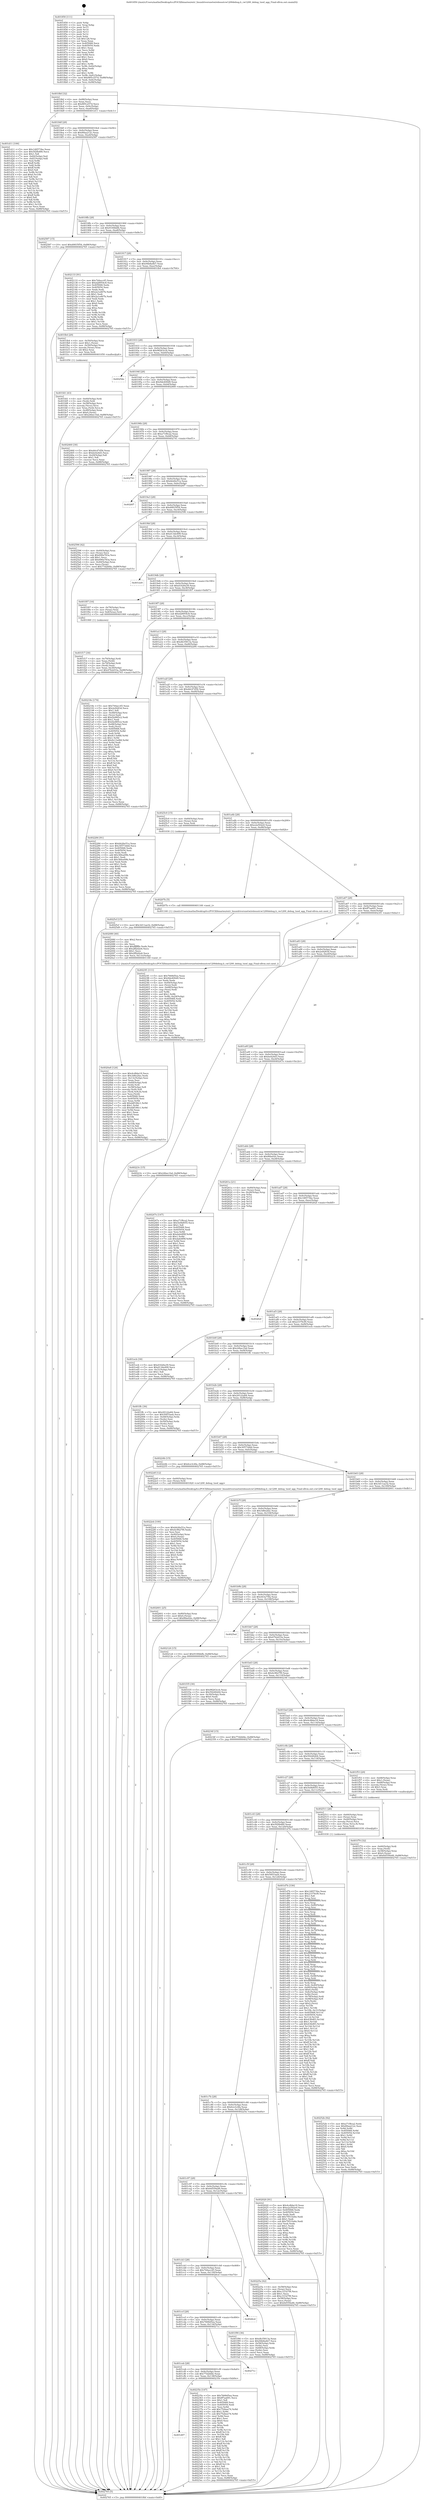 digraph "0x401850" {
  label = "0x401850 (/mnt/c/Users/mathe/Desktop/tcc/POCII/binaries/extr_linuxdriversnetwirelessstcw1200debug.h_cw1200_debug_txed_agg_Final-ollvm.out::main(0))"
  labelloc = "t"
  node[shape=record]

  Entry [label="",width=0.3,height=0.3,shape=circle,fillcolor=black,style=filled]
  "0x4018bf" [label="{
     0x4018bf [32]\l
     | [instrs]\l
     &nbsp;&nbsp;0x4018bf \<+6\>: mov -0x88(%rbp),%eax\l
     &nbsp;&nbsp;0x4018c5 \<+2\>: mov %eax,%ecx\l
     &nbsp;&nbsp;0x4018c7 \<+6\>: sub $0x885c257d,%ecx\l
     &nbsp;&nbsp;0x4018cd \<+6\>: mov %eax,-0x9c(%rbp)\l
     &nbsp;&nbsp;0x4018d3 \<+6\>: mov %ecx,-0xa0(%rbp)\l
     &nbsp;&nbsp;0x4018d9 \<+6\>: je 0000000000401d11 \<main+0x4c1\>\l
  }"]
  "0x401d11" [label="{
     0x401d11 [106]\l
     | [instrs]\l
     &nbsp;&nbsp;0x401d11 \<+5\>: mov $0x148573be,%eax\l
     &nbsp;&nbsp;0x401d16 \<+5\>: mov $0x5f2fb480,%ecx\l
     &nbsp;&nbsp;0x401d1b \<+2\>: mov $0x1,%dl\l
     &nbsp;&nbsp;0x401d1d \<+7\>: mov -0x82(%rbp),%sil\l
     &nbsp;&nbsp;0x401d24 \<+7\>: mov -0x81(%rbp),%dil\l
     &nbsp;&nbsp;0x401d2b \<+3\>: mov %sil,%r8b\l
     &nbsp;&nbsp;0x401d2e \<+4\>: xor $0xff,%r8b\l
     &nbsp;&nbsp;0x401d32 \<+3\>: mov %dil,%r9b\l
     &nbsp;&nbsp;0x401d35 \<+4\>: xor $0xff,%r9b\l
     &nbsp;&nbsp;0x401d39 \<+3\>: xor $0x0,%dl\l
     &nbsp;&nbsp;0x401d3c \<+3\>: mov %r8b,%r10b\l
     &nbsp;&nbsp;0x401d3f \<+4\>: and $0x0,%r10b\l
     &nbsp;&nbsp;0x401d43 \<+3\>: and %dl,%sil\l
     &nbsp;&nbsp;0x401d46 \<+3\>: mov %r9b,%r11b\l
     &nbsp;&nbsp;0x401d49 \<+4\>: and $0x0,%r11b\l
     &nbsp;&nbsp;0x401d4d \<+3\>: and %dl,%dil\l
     &nbsp;&nbsp;0x401d50 \<+3\>: or %sil,%r10b\l
     &nbsp;&nbsp;0x401d53 \<+3\>: or %dil,%r11b\l
     &nbsp;&nbsp;0x401d56 \<+3\>: xor %r11b,%r10b\l
     &nbsp;&nbsp;0x401d59 \<+3\>: or %r9b,%r8b\l
     &nbsp;&nbsp;0x401d5c \<+4\>: xor $0xff,%r8b\l
     &nbsp;&nbsp;0x401d60 \<+3\>: or $0x0,%dl\l
     &nbsp;&nbsp;0x401d63 \<+3\>: and %dl,%r8b\l
     &nbsp;&nbsp;0x401d66 \<+3\>: or %r8b,%r10b\l
     &nbsp;&nbsp;0x401d69 \<+4\>: test $0x1,%r10b\l
     &nbsp;&nbsp;0x401d6d \<+3\>: cmovne %ecx,%eax\l
     &nbsp;&nbsp;0x401d70 \<+6\>: mov %eax,-0x88(%rbp)\l
     &nbsp;&nbsp;0x401d76 \<+5\>: jmp 0000000000402765 \<main+0xf15\>\l
  }"]
  "0x4018df" [label="{
     0x4018df [28]\l
     | [instrs]\l
     &nbsp;&nbsp;0x4018df \<+5\>: jmp 00000000004018e4 \<main+0x94\>\l
     &nbsp;&nbsp;0x4018e4 \<+6\>: mov -0x9c(%rbp),%eax\l
     &nbsp;&nbsp;0x4018ea \<+5\>: sub $0x89aa212c,%eax\l
     &nbsp;&nbsp;0x4018ef \<+6\>: mov %eax,-0xa4(%rbp)\l
     &nbsp;&nbsp;0x4018f5 \<+6\>: je 0000000000402587 \<main+0xd37\>\l
  }"]
  "0x402765" [label="{
     0x402765 [5]\l
     | [instrs]\l
     &nbsp;&nbsp;0x402765 \<+5\>: jmp 00000000004018bf \<main+0x6f\>\l
  }"]
  "0x401850" [label="{
     0x401850 [111]\l
     | [instrs]\l
     &nbsp;&nbsp;0x401850 \<+1\>: push %rbp\l
     &nbsp;&nbsp;0x401851 \<+3\>: mov %rsp,%rbp\l
     &nbsp;&nbsp;0x401854 \<+2\>: push %r15\l
     &nbsp;&nbsp;0x401856 \<+2\>: push %r14\l
     &nbsp;&nbsp;0x401858 \<+2\>: push %r13\l
     &nbsp;&nbsp;0x40185a \<+2\>: push %r12\l
     &nbsp;&nbsp;0x40185c \<+1\>: push %rbx\l
     &nbsp;&nbsp;0x40185d \<+7\>: sub $0x128,%rsp\l
     &nbsp;&nbsp;0x401864 \<+2\>: xor %eax,%eax\l
     &nbsp;&nbsp;0x401866 \<+7\>: mov 0x405068,%ecx\l
     &nbsp;&nbsp;0x40186d \<+7\>: mov 0x405054,%edx\l
     &nbsp;&nbsp;0x401874 \<+3\>: sub $0x1,%eax\l
     &nbsp;&nbsp;0x401877 \<+3\>: mov %ecx,%r8d\l
     &nbsp;&nbsp;0x40187a \<+3\>: add %eax,%r8d\l
     &nbsp;&nbsp;0x40187d \<+4\>: imul %r8d,%ecx\l
     &nbsp;&nbsp;0x401881 \<+3\>: and $0x1,%ecx\l
     &nbsp;&nbsp;0x401884 \<+3\>: cmp $0x0,%ecx\l
     &nbsp;&nbsp;0x401887 \<+4\>: sete %r9b\l
     &nbsp;&nbsp;0x40188b \<+4\>: and $0x1,%r9b\l
     &nbsp;&nbsp;0x40188f \<+7\>: mov %r9b,-0x82(%rbp)\l
     &nbsp;&nbsp;0x401896 \<+3\>: cmp $0xa,%edx\l
     &nbsp;&nbsp;0x401899 \<+4\>: setl %r9b\l
     &nbsp;&nbsp;0x40189d \<+4\>: and $0x1,%r9b\l
     &nbsp;&nbsp;0x4018a1 \<+7\>: mov %r9b,-0x81(%rbp)\l
     &nbsp;&nbsp;0x4018a8 \<+10\>: movl $0x885c257d,-0x88(%rbp)\l
     &nbsp;&nbsp;0x4018b2 \<+6\>: mov %edi,-0x8c(%rbp)\l
     &nbsp;&nbsp;0x4018b8 \<+7\>: mov %rsi,-0x98(%rbp)\l
  }"]
  Exit [label="",width=0.3,height=0.3,shape=circle,fillcolor=black,style=filled,peripheries=2]
  "0x402587" [label="{
     0x402587 [15]\l
     | [instrs]\l
     &nbsp;&nbsp;0x402587 \<+10\>: movl $0xd0835f54,-0x88(%rbp)\l
     &nbsp;&nbsp;0x402591 \<+5\>: jmp 0000000000402765 \<main+0xf15\>\l
  }"]
  "0x4018fb" [label="{
     0x4018fb [28]\l
     | [instrs]\l
     &nbsp;&nbsp;0x4018fb \<+5\>: jmp 0000000000401900 \<main+0xb0\>\l
     &nbsp;&nbsp;0x401900 \<+6\>: mov -0x9c(%rbp),%eax\l
     &nbsp;&nbsp;0x401906 \<+5\>: sub $0x9100bbfb,%eax\l
     &nbsp;&nbsp;0x40190b \<+6\>: mov %eax,-0xa8(%rbp)\l
     &nbsp;&nbsp;0x401911 \<+6\>: je 0000000000402133 \<main+0x8e3\>\l
  }"]
  "0x4025cf" [label="{
     0x4025cf [15]\l
     | [instrs]\l
     &nbsp;&nbsp;0x4025cf \<+10\>: movl $0x3d11aa32,-0x88(%rbp)\l
     &nbsp;&nbsp;0x4025d9 \<+5\>: jmp 0000000000402765 \<main+0xf15\>\l
  }"]
  "0x402133" [label="{
     0x402133 [91]\l
     | [instrs]\l
     &nbsp;&nbsp;0x402133 \<+5\>: mov $0x744acc45,%eax\l
     &nbsp;&nbsp;0x402138 \<+5\>: mov $0xd28954c8,%ecx\l
     &nbsp;&nbsp;0x40213d \<+7\>: mov 0x405068,%edx\l
     &nbsp;&nbsp;0x402144 \<+7\>: mov 0x405054,%esi\l
     &nbsp;&nbsp;0x40214b \<+2\>: mov %edx,%edi\l
     &nbsp;&nbsp;0x40214d \<+6\>: sub $0x2a1a467b,%edi\l
     &nbsp;&nbsp;0x402153 \<+3\>: sub $0x1,%edi\l
     &nbsp;&nbsp;0x402156 \<+6\>: add $0x2a1a467b,%edi\l
     &nbsp;&nbsp;0x40215c \<+3\>: imul %edi,%edx\l
     &nbsp;&nbsp;0x40215f \<+3\>: and $0x1,%edx\l
     &nbsp;&nbsp;0x402162 \<+3\>: cmp $0x0,%edx\l
     &nbsp;&nbsp;0x402165 \<+4\>: sete %r8b\l
     &nbsp;&nbsp;0x402169 \<+3\>: cmp $0xa,%esi\l
     &nbsp;&nbsp;0x40216c \<+4\>: setl %r9b\l
     &nbsp;&nbsp;0x402170 \<+3\>: mov %r8b,%r10b\l
     &nbsp;&nbsp;0x402173 \<+3\>: and %r9b,%r10b\l
     &nbsp;&nbsp;0x402176 \<+3\>: xor %r9b,%r8b\l
     &nbsp;&nbsp;0x402179 \<+3\>: or %r8b,%r10b\l
     &nbsp;&nbsp;0x40217c \<+4\>: test $0x1,%r10b\l
     &nbsp;&nbsp;0x402180 \<+3\>: cmovne %ecx,%eax\l
     &nbsp;&nbsp;0x402183 \<+6\>: mov %eax,-0x88(%rbp)\l
     &nbsp;&nbsp;0x402189 \<+5\>: jmp 0000000000402765 \<main+0xf15\>\l
  }"]
  "0x401917" [label="{
     0x401917 [28]\l
     | [instrs]\l
     &nbsp;&nbsp;0x401917 \<+5\>: jmp 000000000040191c \<main+0xcc\>\l
     &nbsp;&nbsp;0x40191c \<+6\>: mov -0x9c(%rbp),%eax\l
     &nbsp;&nbsp;0x401922 \<+5\>: sub $0x94b8a4b7,%eax\l
     &nbsp;&nbsp;0x401927 \<+6\>: mov %eax,-0xac(%rbp)\l
     &nbsp;&nbsp;0x40192d \<+6\>: je 0000000000401fb4 \<main+0x764\>\l
  }"]
  "0x40252b" [label="{
     0x40252b [92]\l
     | [instrs]\l
     &nbsp;&nbsp;0x40252b \<+5\>: mov $0xa71f8ca2,%edx\l
     &nbsp;&nbsp;0x402530 \<+5\>: mov $0x89aa212c,%esi\l
     &nbsp;&nbsp;0x402535 \<+3\>: xor %r8d,%r8d\l
     &nbsp;&nbsp;0x402538 \<+8\>: mov 0x405068,%r9d\l
     &nbsp;&nbsp;0x402540 \<+8\>: mov 0x405054,%r10d\l
     &nbsp;&nbsp;0x402548 \<+4\>: sub $0x1,%r8d\l
     &nbsp;&nbsp;0x40254c \<+3\>: mov %r9d,%r11d\l
     &nbsp;&nbsp;0x40254f \<+3\>: add %r8d,%r11d\l
     &nbsp;&nbsp;0x402552 \<+4\>: imul %r11d,%r9d\l
     &nbsp;&nbsp;0x402556 \<+4\>: and $0x1,%r9d\l
     &nbsp;&nbsp;0x40255a \<+4\>: cmp $0x0,%r9d\l
     &nbsp;&nbsp;0x40255e \<+3\>: sete %bl\l
     &nbsp;&nbsp;0x402561 \<+4\>: cmp $0xa,%r10d\l
     &nbsp;&nbsp;0x402565 \<+4\>: setl %r14b\l
     &nbsp;&nbsp;0x402569 \<+3\>: mov %bl,%r15b\l
     &nbsp;&nbsp;0x40256c \<+3\>: and %r14b,%r15b\l
     &nbsp;&nbsp;0x40256f \<+3\>: xor %r14b,%bl\l
     &nbsp;&nbsp;0x402572 \<+3\>: or %bl,%r15b\l
     &nbsp;&nbsp;0x402575 \<+4\>: test $0x1,%r15b\l
     &nbsp;&nbsp;0x402579 \<+3\>: cmovne %esi,%edx\l
     &nbsp;&nbsp;0x40257c \<+6\>: mov %edx,-0x88(%rbp)\l
     &nbsp;&nbsp;0x402582 \<+5\>: jmp 0000000000402765 \<main+0xf15\>\l
  }"]
  "0x401fb4" [label="{
     0x401fb4 [29]\l
     | [instrs]\l
     &nbsp;&nbsp;0x401fb4 \<+4\>: mov -0x50(%rbp),%rax\l
     &nbsp;&nbsp;0x401fb8 \<+6\>: movl $0x1,(%rax)\l
     &nbsp;&nbsp;0x401fbe \<+4\>: mov -0x50(%rbp),%rax\l
     &nbsp;&nbsp;0x401fc2 \<+3\>: movslq (%rax),%rax\l
     &nbsp;&nbsp;0x401fc5 \<+4\>: shl $0x2,%rax\l
     &nbsp;&nbsp;0x401fc9 \<+3\>: mov %rax,%rdi\l
     &nbsp;&nbsp;0x401fcc \<+5\>: call 0000000000401050 \<malloc@plt\>\l
     | [calls]\l
     &nbsp;&nbsp;0x401050 \{1\} (unknown)\l
  }"]
  "0x401933" [label="{
     0x401933 [28]\l
     | [instrs]\l
     &nbsp;&nbsp;0x401933 \<+5\>: jmp 0000000000401938 \<main+0xe8\>\l
     &nbsp;&nbsp;0x401938 \<+6\>: mov -0x9c(%rbp),%eax\l
     &nbsp;&nbsp;0x40193e \<+5\>: sub $0x98263ccb,%eax\l
     &nbsp;&nbsp;0x401943 \<+6\>: mov %eax,-0xb0(%rbp)\l
     &nbsp;&nbsp;0x401949 \<+6\>: je 00000000004025de \<main+0xd8e\>\l
  }"]
  "0x401d07" [label="{
     0x401d07\l
  }", style=dashed]
  "0x4025de" [label="{
     0x4025de\l
  }", style=dashed]
  "0x40194f" [label="{
     0x40194f [28]\l
     | [instrs]\l
     &nbsp;&nbsp;0x40194f \<+5\>: jmp 0000000000401954 \<main+0x104\>\l
     &nbsp;&nbsp;0x401954 \<+6\>: mov -0x9c(%rbp),%eax\l
     &nbsp;&nbsp;0x40195a \<+5\>: sub $0x9de400d9,%eax\l
     &nbsp;&nbsp;0x40195f \<+6\>: mov %eax,-0xb4(%rbp)\l
     &nbsp;&nbsp;0x401965 \<+6\>: je 0000000000402460 \<main+0xc10\>\l
  }"]
  "0x40235e" [label="{
     0x40235e [147]\l
     | [instrs]\l
     &nbsp;&nbsp;0x40235e \<+5\>: mov $0x7668d5ea,%eax\l
     &nbsp;&nbsp;0x402363 \<+5\>: mov $0xff7aa691,%ecx\l
     &nbsp;&nbsp;0x402368 \<+2\>: mov $0x1,%dl\l
     &nbsp;&nbsp;0x40236a \<+7\>: mov 0x405068,%esi\l
     &nbsp;&nbsp;0x402371 \<+7\>: mov 0x405054,%edi\l
     &nbsp;&nbsp;0x402378 \<+3\>: mov %esi,%r8d\l
     &nbsp;&nbsp;0x40237b \<+7\>: add $0x752bee74,%r8d\l
     &nbsp;&nbsp;0x402382 \<+4\>: sub $0x1,%r8d\l
     &nbsp;&nbsp;0x402386 \<+7\>: sub $0x752bee74,%r8d\l
     &nbsp;&nbsp;0x40238d \<+4\>: imul %r8d,%esi\l
     &nbsp;&nbsp;0x402391 \<+3\>: and $0x1,%esi\l
     &nbsp;&nbsp;0x402394 \<+3\>: cmp $0x0,%esi\l
     &nbsp;&nbsp;0x402397 \<+4\>: sete %r9b\l
     &nbsp;&nbsp;0x40239b \<+3\>: cmp $0xa,%edi\l
     &nbsp;&nbsp;0x40239e \<+4\>: setl %r10b\l
     &nbsp;&nbsp;0x4023a2 \<+3\>: mov %r9b,%r11b\l
     &nbsp;&nbsp;0x4023a5 \<+4\>: xor $0xff,%r11b\l
     &nbsp;&nbsp;0x4023a9 \<+3\>: mov %r10b,%bl\l
     &nbsp;&nbsp;0x4023ac \<+3\>: xor $0xff,%bl\l
     &nbsp;&nbsp;0x4023af \<+3\>: xor $0x1,%dl\l
     &nbsp;&nbsp;0x4023b2 \<+3\>: mov %r11b,%r14b\l
     &nbsp;&nbsp;0x4023b5 \<+4\>: and $0xff,%r14b\l
     &nbsp;&nbsp;0x4023b9 \<+3\>: and %dl,%r9b\l
     &nbsp;&nbsp;0x4023bc \<+3\>: mov %bl,%r15b\l
     &nbsp;&nbsp;0x4023bf \<+4\>: and $0xff,%r15b\l
     &nbsp;&nbsp;0x4023c3 \<+3\>: and %dl,%r10b\l
     &nbsp;&nbsp;0x4023c6 \<+3\>: or %r9b,%r14b\l
     &nbsp;&nbsp;0x4023c9 \<+3\>: or %r10b,%r15b\l
     &nbsp;&nbsp;0x4023cc \<+3\>: xor %r15b,%r14b\l
     &nbsp;&nbsp;0x4023cf \<+3\>: or %bl,%r11b\l
     &nbsp;&nbsp;0x4023d2 \<+4\>: xor $0xff,%r11b\l
     &nbsp;&nbsp;0x4023d6 \<+3\>: or $0x1,%dl\l
     &nbsp;&nbsp;0x4023d9 \<+3\>: and %dl,%r11b\l
     &nbsp;&nbsp;0x4023dc \<+3\>: or %r11b,%r14b\l
     &nbsp;&nbsp;0x4023df \<+4\>: test $0x1,%r14b\l
     &nbsp;&nbsp;0x4023e3 \<+3\>: cmovne %ecx,%eax\l
     &nbsp;&nbsp;0x4023e6 \<+6\>: mov %eax,-0x88(%rbp)\l
     &nbsp;&nbsp;0x4023ec \<+5\>: jmp 0000000000402765 \<main+0xf15\>\l
  }"]
  "0x402460" [label="{
     0x402460 [30]\l
     | [instrs]\l
     &nbsp;&nbsp;0x402460 \<+5\>: mov $0xddc47d56,%eax\l
     &nbsp;&nbsp;0x402465 \<+5\>: mov $0xbe424d3,%ecx\l
     &nbsp;&nbsp;0x40246a \<+3\>: mov -0x29(%rbp),%dl\l
     &nbsp;&nbsp;0x40246d \<+3\>: test $0x1,%dl\l
     &nbsp;&nbsp;0x402470 \<+3\>: cmovne %ecx,%eax\l
     &nbsp;&nbsp;0x402473 \<+6\>: mov %eax,-0x88(%rbp)\l
     &nbsp;&nbsp;0x402479 \<+5\>: jmp 0000000000402765 \<main+0xf15\>\l
  }"]
  "0x40196b" [label="{
     0x40196b [28]\l
     | [instrs]\l
     &nbsp;&nbsp;0x40196b \<+5\>: jmp 0000000000401970 \<main+0x120\>\l
     &nbsp;&nbsp;0x401970 \<+6\>: mov -0x9c(%rbp),%eax\l
     &nbsp;&nbsp;0x401976 \<+5\>: sub $0xa71f8ca2,%eax\l
     &nbsp;&nbsp;0x40197b \<+6\>: mov %eax,-0xb8(%rbp)\l
     &nbsp;&nbsp;0x401981 \<+6\>: je 0000000000402741 \<main+0xef1\>\l
  }"]
  "0x401ceb" [label="{
     0x401ceb [28]\l
     | [instrs]\l
     &nbsp;&nbsp;0x401ceb \<+5\>: jmp 0000000000401cf0 \<main+0x4a0\>\l
     &nbsp;&nbsp;0x401cf0 \<+6\>: mov -0x9c(%rbp),%eax\l
     &nbsp;&nbsp;0x401cf6 \<+5\>: sub $0x77d2bfde,%eax\l
     &nbsp;&nbsp;0x401cfb \<+6\>: mov %eax,-0x138(%rbp)\l
     &nbsp;&nbsp;0x401d01 \<+6\>: je 000000000040235e \<main+0xb0e\>\l
  }"]
  "0x402741" [label="{
     0x402741\l
  }", style=dashed]
  "0x401987" [label="{
     0x401987 [28]\l
     | [instrs]\l
     &nbsp;&nbsp;0x401987 \<+5\>: jmp 000000000040198c \<main+0x13c\>\l
     &nbsp;&nbsp;0x40198c \<+6\>: mov -0x9c(%rbp),%eax\l
     &nbsp;&nbsp;0x401992 \<+5\>: sub $0xbb26e51a,%eax\l
     &nbsp;&nbsp;0x401997 \<+6\>: mov %eax,-0xbc(%rbp)\l
     &nbsp;&nbsp;0x40199d \<+6\>: je 00000000004026f7 \<main+0xea7\>\l
  }"]
  "0x40271c" [label="{
     0x40271c\l
  }", style=dashed]
  "0x4026f7" [label="{
     0x4026f7\l
  }", style=dashed]
  "0x4019a3" [label="{
     0x4019a3 [28]\l
     | [instrs]\l
     &nbsp;&nbsp;0x4019a3 \<+5\>: jmp 00000000004019a8 \<main+0x158\>\l
     &nbsp;&nbsp;0x4019a8 \<+6\>: mov -0x9c(%rbp),%eax\l
     &nbsp;&nbsp;0x4019ae \<+5\>: sub $0xd0835f54,%eax\l
     &nbsp;&nbsp;0x4019b3 \<+6\>: mov %eax,-0xc0(%rbp)\l
     &nbsp;&nbsp;0x4019b9 \<+6\>: je 0000000000402596 \<main+0xd46\>\l
  }"]
  "0x401ccf" [label="{
     0x401ccf [28]\l
     | [instrs]\l
     &nbsp;&nbsp;0x401ccf \<+5\>: jmp 0000000000401cd4 \<main+0x484\>\l
     &nbsp;&nbsp;0x401cd4 \<+6\>: mov -0x9c(%rbp),%eax\l
     &nbsp;&nbsp;0x401cda \<+5\>: sub $0x7668d5ea,%eax\l
     &nbsp;&nbsp;0x401cdf \<+6\>: mov %eax,-0x134(%rbp)\l
     &nbsp;&nbsp;0x401ce5 \<+6\>: je 000000000040271c \<main+0xecc\>\l
  }"]
  "0x402596" [label="{
     0x402596 [42]\l
     | [instrs]\l
     &nbsp;&nbsp;0x402596 \<+4\>: mov -0x40(%rbp),%rax\l
     &nbsp;&nbsp;0x40259a \<+2\>: mov (%rax),%ecx\l
     &nbsp;&nbsp;0x40259c \<+6\>: sub $0x690a783a,%ecx\l
     &nbsp;&nbsp;0x4025a2 \<+3\>: add $0x1,%ecx\l
     &nbsp;&nbsp;0x4025a5 \<+6\>: add $0x690a783a,%ecx\l
     &nbsp;&nbsp;0x4025ab \<+4\>: mov -0x40(%rbp),%rax\l
     &nbsp;&nbsp;0x4025af \<+2\>: mov %ecx,(%rax)\l
     &nbsp;&nbsp;0x4025b1 \<+10\>: movl $0x77d2bfde,-0x88(%rbp)\l
     &nbsp;&nbsp;0x4025bb \<+5\>: jmp 0000000000402765 \<main+0xf15\>\l
  }"]
  "0x4019bf" [label="{
     0x4019bf [28]\l
     | [instrs]\l
     &nbsp;&nbsp;0x4019bf \<+5\>: jmp 00000000004019c4 \<main+0x174\>\l
     &nbsp;&nbsp;0x4019c4 \<+6\>: mov -0x9c(%rbp),%eax\l
     &nbsp;&nbsp;0x4019ca \<+5\>: sub $0xd13de499,%eax\l
     &nbsp;&nbsp;0x4019cf \<+6\>: mov %eax,-0xc4(%rbp)\l
     &nbsp;&nbsp;0x4019d5 \<+6\>: je 0000000000401ee9 \<main+0x699\>\l
  }"]
  "0x4026cd" [label="{
     0x4026cd\l
  }", style=dashed]
  "0x401ee9" [label="{
     0x401ee9\l
  }", style=dashed]
  "0x4019db" [label="{
     0x4019db [28]\l
     | [instrs]\l
     &nbsp;&nbsp;0x4019db \<+5\>: jmp 00000000004019e0 \<main+0x190\>\l
     &nbsp;&nbsp;0x4019e0 \<+6\>: mov -0x9c(%rbp),%eax\l
     &nbsp;&nbsp;0x4019e6 \<+5\>: sub $0xd1626a39,%eax\l
     &nbsp;&nbsp;0x4019eb \<+6\>: mov %eax,-0xc8(%rbp)\l
     &nbsp;&nbsp;0x4019f1 \<+6\>: je 0000000000401f07 \<main+0x6b7\>\l
  }"]
  "0x4022eb" [label="{
     0x4022eb [100]\l
     | [instrs]\l
     &nbsp;&nbsp;0x4022eb \<+5\>: mov $0xbb26e51a,%ecx\l
     &nbsp;&nbsp;0x4022f0 \<+5\>: mov $0x4c9627f9,%edx\l
     &nbsp;&nbsp;0x4022f5 \<+2\>: xor %esi,%esi\l
     &nbsp;&nbsp;0x4022f7 \<+4\>: mov -0x40(%rbp),%rax\l
     &nbsp;&nbsp;0x4022fb \<+6\>: movl $0x0,(%rax)\l
     &nbsp;&nbsp;0x402301 \<+8\>: mov 0x405068,%r8d\l
     &nbsp;&nbsp;0x402309 \<+8\>: mov 0x405054,%r9d\l
     &nbsp;&nbsp;0x402311 \<+3\>: sub $0x1,%esi\l
     &nbsp;&nbsp;0x402314 \<+3\>: mov %r8d,%r10d\l
     &nbsp;&nbsp;0x402317 \<+3\>: add %esi,%r10d\l
     &nbsp;&nbsp;0x40231a \<+4\>: imul %r10d,%r8d\l
     &nbsp;&nbsp;0x40231e \<+4\>: and $0x1,%r8d\l
     &nbsp;&nbsp;0x402322 \<+4\>: cmp $0x0,%r8d\l
     &nbsp;&nbsp;0x402326 \<+4\>: sete %r11b\l
     &nbsp;&nbsp;0x40232a \<+4\>: cmp $0xa,%r9d\l
     &nbsp;&nbsp;0x40232e \<+3\>: setl %bl\l
     &nbsp;&nbsp;0x402331 \<+3\>: mov %r11b,%r14b\l
     &nbsp;&nbsp;0x402334 \<+3\>: and %bl,%r14b\l
     &nbsp;&nbsp;0x402337 \<+3\>: xor %bl,%r11b\l
     &nbsp;&nbsp;0x40233a \<+3\>: or %r11b,%r14b\l
     &nbsp;&nbsp;0x40233d \<+4\>: test $0x1,%r14b\l
     &nbsp;&nbsp;0x402341 \<+3\>: cmovne %edx,%ecx\l
     &nbsp;&nbsp;0x402344 \<+6\>: mov %ecx,-0x88(%rbp)\l
     &nbsp;&nbsp;0x40234a \<+5\>: jmp 0000000000402765 \<main+0xf15\>\l
  }"]
  "0x401f07" [label="{
     0x401f07 [16]\l
     | [instrs]\l
     &nbsp;&nbsp;0x401f07 \<+4\>: mov -0x78(%rbp),%rax\l
     &nbsp;&nbsp;0x401f0b \<+3\>: mov (%rax),%rax\l
     &nbsp;&nbsp;0x401f0e \<+4\>: mov 0x8(%rax),%rdi\l
     &nbsp;&nbsp;0x401f12 \<+5\>: call 0000000000401060 \<atoi@plt\>\l
     | [calls]\l
     &nbsp;&nbsp;0x401060 \{1\} (unknown)\l
  }"]
  "0x4019f7" [label="{
     0x4019f7 [28]\l
     | [instrs]\l
     &nbsp;&nbsp;0x4019f7 \<+5\>: jmp 00000000004019fc \<main+0x1ac\>\l
     &nbsp;&nbsp;0x4019fc \<+6\>: mov -0x9c(%rbp),%eax\l
     &nbsp;&nbsp;0x401a02 \<+5\>: sub $0xd28954c8,%eax\l
     &nbsp;&nbsp;0x401a07 \<+6\>: mov %eax,-0xcc(%rbp)\l
     &nbsp;&nbsp;0x401a0d \<+6\>: je 000000000040218e \<main+0x93e\>\l
  }"]
  "0x4020a8" [label="{
     0x4020a8 [124]\l
     | [instrs]\l
     &nbsp;&nbsp;0x4020a8 \<+5\>: mov $0x4cdbbe18,%ecx\l
     &nbsp;&nbsp;0x4020ad \<+5\>: mov $0x3d6e2fac,%edx\l
     &nbsp;&nbsp;0x4020b2 \<+6\>: mov -0x13c(%rbp),%esi\l
     &nbsp;&nbsp;0x4020b8 \<+3\>: imul %eax,%esi\l
     &nbsp;&nbsp;0x4020bb \<+4\>: mov -0x60(%rbp),%rdi\l
     &nbsp;&nbsp;0x4020bf \<+3\>: mov (%rdi),%rdi\l
     &nbsp;&nbsp;0x4020c2 \<+4\>: mov -0x58(%rbp),%r8\l
     &nbsp;&nbsp;0x4020c6 \<+3\>: movslq (%r8),%r8\l
     &nbsp;&nbsp;0x4020c9 \<+4\>: mov (%rdi,%r8,8),%rdi\l
     &nbsp;&nbsp;0x4020cd \<+2\>: mov %esi,(%rdi)\l
     &nbsp;&nbsp;0x4020cf \<+7\>: mov 0x405068,%eax\l
     &nbsp;&nbsp;0x4020d6 \<+7\>: mov 0x405054,%esi\l
     &nbsp;&nbsp;0x4020dd \<+3\>: mov %eax,%r9d\l
     &nbsp;&nbsp;0x4020e0 \<+7\>: add $0xddf186c1,%r9d\l
     &nbsp;&nbsp;0x4020e7 \<+4\>: sub $0x1,%r9d\l
     &nbsp;&nbsp;0x4020eb \<+7\>: sub $0xddf186c1,%r9d\l
     &nbsp;&nbsp;0x4020f2 \<+4\>: imul %r9d,%eax\l
     &nbsp;&nbsp;0x4020f6 \<+3\>: and $0x1,%eax\l
     &nbsp;&nbsp;0x4020f9 \<+3\>: cmp $0x0,%eax\l
     &nbsp;&nbsp;0x4020fc \<+4\>: sete %r10b\l
     &nbsp;&nbsp;0x402100 \<+3\>: cmp $0xa,%esi\l
     &nbsp;&nbsp;0x402103 \<+4\>: setl %r11b\l
     &nbsp;&nbsp;0x402107 \<+3\>: mov %r10b,%bl\l
     &nbsp;&nbsp;0x40210a \<+3\>: and %r11b,%bl\l
     &nbsp;&nbsp;0x40210d \<+3\>: xor %r11b,%r10b\l
     &nbsp;&nbsp;0x402110 \<+3\>: or %r10b,%bl\l
     &nbsp;&nbsp;0x402113 \<+3\>: test $0x1,%bl\l
     &nbsp;&nbsp;0x402116 \<+3\>: cmovne %edx,%ecx\l
     &nbsp;&nbsp;0x402119 \<+6\>: mov %ecx,-0x88(%rbp)\l
     &nbsp;&nbsp;0x40211f \<+5\>: jmp 0000000000402765 \<main+0xf15\>\l
  }"]
  "0x40218e" [label="{
     0x40218e [174]\l
     | [instrs]\l
     &nbsp;&nbsp;0x40218e \<+5\>: mov $0x744acc45,%eax\l
     &nbsp;&nbsp;0x402193 \<+5\>: mov $0x2e9283d,%ecx\l
     &nbsp;&nbsp;0x402198 \<+2\>: mov $0x1,%dl\l
     &nbsp;&nbsp;0x40219a \<+4\>: mov -0x48(%rbp),%rsi\l
     &nbsp;&nbsp;0x40219e \<+2\>: mov (%rsi),%edi\l
     &nbsp;&nbsp;0x4021a0 \<+6\>: add $0xf2e885c2,%edi\l
     &nbsp;&nbsp;0x4021a6 \<+3\>: add $0x1,%edi\l
     &nbsp;&nbsp;0x4021a9 \<+6\>: sub $0xf2e885c2,%edi\l
     &nbsp;&nbsp;0x4021af \<+4\>: mov -0x48(%rbp),%rsi\l
     &nbsp;&nbsp;0x4021b3 \<+2\>: mov %edi,(%rsi)\l
     &nbsp;&nbsp;0x4021b5 \<+7\>: mov 0x405068,%edi\l
     &nbsp;&nbsp;0x4021bc \<+8\>: mov 0x405054,%r8d\l
     &nbsp;&nbsp;0x4021c4 \<+3\>: mov %edi,%r9d\l
     &nbsp;&nbsp;0x4021c7 \<+7\>: sub $0x9c13ef68,%r9d\l
     &nbsp;&nbsp;0x4021ce \<+4\>: sub $0x1,%r9d\l
     &nbsp;&nbsp;0x4021d2 \<+7\>: add $0x9c13ef68,%r9d\l
     &nbsp;&nbsp;0x4021d9 \<+4\>: imul %r9d,%edi\l
     &nbsp;&nbsp;0x4021dd \<+3\>: and $0x1,%edi\l
     &nbsp;&nbsp;0x4021e0 \<+3\>: cmp $0x0,%edi\l
     &nbsp;&nbsp;0x4021e3 \<+4\>: sete %r10b\l
     &nbsp;&nbsp;0x4021e7 \<+4\>: cmp $0xa,%r8d\l
     &nbsp;&nbsp;0x4021eb \<+4\>: setl %r11b\l
     &nbsp;&nbsp;0x4021ef \<+3\>: mov %r10b,%bl\l
     &nbsp;&nbsp;0x4021f2 \<+3\>: xor $0xff,%bl\l
     &nbsp;&nbsp;0x4021f5 \<+3\>: mov %r11b,%r14b\l
     &nbsp;&nbsp;0x4021f8 \<+4\>: xor $0xff,%r14b\l
     &nbsp;&nbsp;0x4021fc \<+3\>: xor $0x0,%dl\l
     &nbsp;&nbsp;0x4021ff \<+3\>: mov %bl,%r15b\l
     &nbsp;&nbsp;0x402202 \<+4\>: and $0x0,%r15b\l
     &nbsp;&nbsp;0x402206 \<+3\>: and %dl,%r10b\l
     &nbsp;&nbsp;0x402209 \<+3\>: mov %r14b,%r12b\l
     &nbsp;&nbsp;0x40220c \<+4\>: and $0x0,%r12b\l
     &nbsp;&nbsp;0x402210 \<+3\>: and %dl,%r11b\l
     &nbsp;&nbsp;0x402213 \<+3\>: or %r10b,%r15b\l
     &nbsp;&nbsp;0x402216 \<+3\>: or %r11b,%r12b\l
     &nbsp;&nbsp;0x402219 \<+3\>: xor %r12b,%r15b\l
     &nbsp;&nbsp;0x40221c \<+3\>: or %r14b,%bl\l
     &nbsp;&nbsp;0x40221f \<+3\>: xor $0xff,%bl\l
     &nbsp;&nbsp;0x402222 \<+3\>: or $0x0,%dl\l
     &nbsp;&nbsp;0x402225 \<+2\>: and %dl,%bl\l
     &nbsp;&nbsp;0x402227 \<+3\>: or %bl,%r15b\l
     &nbsp;&nbsp;0x40222a \<+4\>: test $0x1,%r15b\l
     &nbsp;&nbsp;0x40222e \<+3\>: cmovne %ecx,%eax\l
     &nbsp;&nbsp;0x402231 \<+6\>: mov %eax,-0x88(%rbp)\l
     &nbsp;&nbsp;0x402237 \<+5\>: jmp 0000000000402765 \<main+0xf15\>\l
  }"]
  "0x401a13" [label="{
     0x401a13 [28]\l
     | [instrs]\l
     &nbsp;&nbsp;0x401a13 \<+5\>: jmp 0000000000401a18 \<main+0x1c8\>\l
     &nbsp;&nbsp;0x401a18 \<+6\>: mov -0x9c(%rbp),%eax\l
     &nbsp;&nbsp;0x401a1e \<+5\>: sub $0xdb35813a,%eax\l
     &nbsp;&nbsp;0x401a23 \<+6\>: mov %eax,-0xd0(%rbp)\l
     &nbsp;&nbsp;0x401a29 \<+6\>: je 0000000000402284 \<main+0xa34\>\l
  }"]
  "0x402080" [label="{
     0x402080 [40]\l
     | [instrs]\l
     &nbsp;&nbsp;0x402080 \<+5\>: mov $0x2,%ecx\l
     &nbsp;&nbsp;0x402085 \<+1\>: cltd\l
     &nbsp;&nbsp;0x402086 \<+2\>: idiv %ecx\l
     &nbsp;&nbsp;0x402088 \<+6\>: imul $0xfffffffe,%edx,%ecx\l
     &nbsp;&nbsp;0x40208e \<+6\>: sub $0x2ff2d2e6,%ecx\l
     &nbsp;&nbsp;0x402094 \<+3\>: add $0x1,%ecx\l
     &nbsp;&nbsp;0x402097 \<+6\>: add $0x2ff2d2e6,%ecx\l
     &nbsp;&nbsp;0x40209d \<+6\>: mov %ecx,-0x13c(%rbp)\l
     &nbsp;&nbsp;0x4020a3 \<+5\>: call 0000000000401160 \<next_i\>\l
     | [calls]\l
     &nbsp;&nbsp;0x401160 \{1\} (/mnt/c/Users/mathe/Desktop/tcc/POCII/binaries/extr_linuxdriversnetwirelessstcw1200debug.h_cw1200_debug_txed_agg_Final-ollvm.out::next_i)\l
  }"]
  "0x402284" [label="{
     0x402284 [91]\l
     | [instrs]\l
     &nbsp;&nbsp;0x402284 \<+5\>: mov $0xbb26e51a,%eax\l
     &nbsp;&nbsp;0x402289 \<+5\>: mov $0x30573ddd,%ecx\l
     &nbsp;&nbsp;0x40228e \<+7\>: mov 0x405068,%edx\l
     &nbsp;&nbsp;0x402295 \<+7\>: mov 0x405054,%esi\l
     &nbsp;&nbsp;0x40229c \<+2\>: mov %edx,%edi\l
     &nbsp;&nbsp;0x40229e \<+6\>: add $0x36fea09b,%edi\l
     &nbsp;&nbsp;0x4022a4 \<+3\>: sub $0x1,%edi\l
     &nbsp;&nbsp;0x4022a7 \<+6\>: sub $0x36fea09b,%edi\l
     &nbsp;&nbsp;0x4022ad \<+3\>: imul %edi,%edx\l
     &nbsp;&nbsp;0x4022b0 \<+3\>: and $0x1,%edx\l
     &nbsp;&nbsp;0x4022b3 \<+3\>: cmp $0x0,%edx\l
     &nbsp;&nbsp;0x4022b6 \<+4\>: sete %r8b\l
     &nbsp;&nbsp;0x4022ba \<+3\>: cmp $0xa,%esi\l
     &nbsp;&nbsp;0x4022bd \<+4\>: setl %r9b\l
     &nbsp;&nbsp;0x4022c1 \<+3\>: mov %r8b,%r10b\l
     &nbsp;&nbsp;0x4022c4 \<+3\>: and %r9b,%r10b\l
     &nbsp;&nbsp;0x4022c7 \<+3\>: xor %r9b,%r8b\l
     &nbsp;&nbsp;0x4022ca \<+3\>: or %r8b,%r10b\l
     &nbsp;&nbsp;0x4022cd \<+4\>: test $0x1,%r10b\l
     &nbsp;&nbsp;0x4022d1 \<+3\>: cmovne %ecx,%eax\l
     &nbsp;&nbsp;0x4022d4 \<+6\>: mov %eax,-0x88(%rbp)\l
     &nbsp;&nbsp;0x4022da \<+5\>: jmp 0000000000402765 \<main+0xf15\>\l
  }"]
  "0x401a2f" [label="{
     0x401a2f [28]\l
     | [instrs]\l
     &nbsp;&nbsp;0x401a2f \<+5\>: jmp 0000000000401a34 \<main+0x1e4\>\l
     &nbsp;&nbsp;0x401a34 \<+6\>: mov -0x9c(%rbp),%eax\l
     &nbsp;&nbsp;0x401a3a \<+5\>: sub $0xddc47d56,%eax\l
     &nbsp;&nbsp;0x401a3f \<+6\>: mov %eax,-0xd4(%rbp)\l
     &nbsp;&nbsp;0x401a45 \<+6\>: je 00000000004025c0 \<main+0xd70\>\l
  }"]
  "0x401fd1" [label="{
     0x401fd1 [43]\l
     | [instrs]\l
     &nbsp;&nbsp;0x401fd1 \<+4\>: mov -0x60(%rbp),%rdi\l
     &nbsp;&nbsp;0x401fd5 \<+3\>: mov (%rdi),%rdi\l
     &nbsp;&nbsp;0x401fd8 \<+4\>: mov -0x58(%rbp),%rcx\l
     &nbsp;&nbsp;0x401fdc \<+3\>: movslq (%rcx),%rcx\l
     &nbsp;&nbsp;0x401fdf \<+4\>: mov %rax,(%rdi,%rcx,8)\l
     &nbsp;&nbsp;0x401fe3 \<+4\>: mov -0x48(%rbp),%rax\l
     &nbsp;&nbsp;0x401fe7 \<+6\>: movl $0x0,(%rax)\l
     &nbsp;&nbsp;0x401fed \<+10\>: movl $0x24bec1bd,-0x88(%rbp)\l
     &nbsp;&nbsp;0x401ff7 \<+5\>: jmp 0000000000402765 \<main+0xf15\>\l
  }"]
  "0x4025c0" [label="{
     0x4025c0 [15]\l
     | [instrs]\l
     &nbsp;&nbsp;0x4025c0 \<+4\>: mov -0x60(%rbp),%rax\l
     &nbsp;&nbsp;0x4025c4 \<+3\>: mov (%rax),%rax\l
     &nbsp;&nbsp;0x4025c7 \<+3\>: mov %rax,%rdi\l
     &nbsp;&nbsp;0x4025ca \<+5\>: call 0000000000401030 \<free@plt\>\l
     | [calls]\l
     &nbsp;&nbsp;0x401030 \{1\} (unknown)\l
  }"]
  "0x401a4b" [label="{
     0x401a4b [28]\l
     | [instrs]\l
     &nbsp;&nbsp;0x401a4b \<+5\>: jmp 0000000000401a50 \<main+0x200\>\l
     &nbsp;&nbsp;0x401a50 \<+6\>: mov -0x9c(%rbp),%eax\l
     &nbsp;&nbsp;0x401a56 \<+5\>: sub $0xe2a502e0,%eax\l
     &nbsp;&nbsp;0x401a5b \<+6\>: mov %eax,-0xd8(%rbp)\l
     &nbsp;&nbsp;0x401a61 \<+6\>: je 000000000040207b \<main+0x82b\>\l
  }"]
  "0x401cb3" [label="{
     0x401cb3 [28]\l
     | [instrs]\l
     &nbsp;&nbsp;0x401cb3 \<+5\>: jmp 0000000000401cb8 \<main+0x468\>\l
     &nbsp;&nbsp;0x401cb8 \<+6\>: mov -0x9c(%rbp),%eax\l
     &nbsp;&nbsp;0x401cbe \<+5\>: sub $0x744acc45,%eax\l
     &nbsp;&nbsp;0x401cc3 \<+6\>: mov %eax,-0x130(%rbp)\l
     &nbsp;&nbsp;0x401cc9 \<+6\>: je 00000000004026cd \<main+0xe7d\>\l
  }"]
  "0x40207b" [label="{
     0x40207b [5]\l
     | [instrs]\l
     &nbsp;&nbsp;0x40207b \<+5\>: call 0000000000401160 \<next_i\>\l
     | [calls]\l
     &nbsp;&nbsp;0x401160 \{1\} (/mnt/c/Users/mathe/Desktop/tcc/POCII/binaries/extr_linuxdriversnetwirelessstcw1200debug.h_cw1200_debug_txed_agg_Final-ollvm.out::next_i)\l
  }"]
  "0x401a67" [label="{
     0x401a67 [28]\l
     | [instrs]\l
     &nbsp;&nbsp;0x401a67 \<+5\>: jmp 0000000000401a6c \<main+0x21c\>\l
     &nbsp;&nbsp;0x401a6c \<+6\>: mov -0x9c(%rbp),%eax\l
     &nbsp;&nbsp;0x401a72 \<+5\>: sub $0xff7aa691,%eax\l
     &nbsp;&nbsp;0x401a77 \<+6\>: mov %eax,-0xdc(%rbp)\l
     &nbsp;&nbsp;0x401a7d \<+6\>: je 00000000004023f1 \<main+0xba1\>\l
  }"]
  "0x401f90" [label="{
     0x401f90 [36]\l
     | [instrs]\l
     &nbsp;&nbsp;0x401f90 \<+5\>: mov $0xdb35813a,%eax\l
     &nbsp;&nbsp;0x401f95 \<+5\>: mov $0x94b8a4b7,%ecx\l
     &nbsp;&nbsp;0x401f9a \<+4\>: mov -0x58(%rbp),%rdx\l
     &nbsp;&nbsp;0x401f9e \<+2\>: mov (%rdx),%esi\l
     &nbsp;&nbsp;0x401fa0 \<+4\>: mov -0x68(%rbp),%rdx\l
     &nbsp;&nbsp;0x401fa4 \<+2\>: cmp (%rdx),%esi\l
     &nbsp;&nbsp;0x401fa6 \<+3\>: cmovl %ecx,%eax\l
     &nbsp;&nbsp;0x401fa9 \<+6\>: mov %eax,-0x88(%rbp)\l
     &nbsp;&nbsp;0x401faf \<+5\>: jmp 0000000000402765 \<main+0xf15\>\l
  }"]
  "0x4023f1" [label="{
     0x4023f1 [111]\l
     | [instrs]\l
     &nbsp;&nbsp;0x4023f1 \<+5\>: mov $0x7668d5ea,%eax\l
     &nbsp;&nbsp;0x4023f6 \<+5\>: mov $0x9de400d9,%ecx\l
     &nbsp;&nbsp;0x4023fb \<+2\>: xor %edx,%edx\l
     &nbsp;&nbsp;0x4023fd \<+4\>: mov -0x40(%rbp),%rsi\l
     &nbsp;&nbsp;0x402401 \<+2\>: mov (%rsi),%edi\l
     &nbsp;&nbsp;0x402403 \<+4\>: mov -0x68(%rbp),%rsi\l
     &nbsp;&nbsp;0x402407 \<+2\>: cmp (%rsi),%edi\l
     &nbsp;&nbsp;0x402409 \<+4\>: setl %r8b\l
     &nbsp;&nbsp;0x40240d \<+4\>: and $0x1,%r8b\l
     &nbsp;&nbsp;0x402411 \<+4\>: mov %r8b,-0x29(%rbp)\l
     &nbsp;&nbsp;0x402415 \<+7\>: mov 0x405068,%edi\l
     &nbsp;&nbsp;0x40241c \<+8\>: mov 0x405054,%r9d\l
     &nbsp;&nbsp;0x402424 \<+3\>: sub $0x1,%edx\l
     &nbsp;&nbsp;0x402427 \<+3\>: mov %edi,%r10d\l
     &nbsp;&nbsp;0x40242a \<+3\>: add %edx,%r10d\l
     &nbsp;&nbsp;0x40242d \<+4\>: imul %r10d,%edi\l
     &nbsp;&nbsp;0x402431 \<+3\>: and $0x1,%edi\l
     &nbsp;&nbsp;0x402434 \<+3\>: cmp $0x0,%edi\l
     &nbsp;&nbsp;0x402437 \<+4\>: sete %r8b\l
     &nbsp;&nbsp;0x40243b \<+4\>: cmp $0xa,%r9d\l
     &nbsp;&nbsp;0x40243f \<+4\>: setl %r11b\l
     &nbsp;&nbsp;0x402443 \<+3\>: mov %r8b,%bl\l
     &nbsp;&nbsp;0x402446 \<+3\>: and %r11b,%bl\l
     &nbsp;&nbsp;0x402449 \<+3\>: xor %r11b,%r8b\l
     &nbsp;&nbsp;0x40244c \<+3\>: or %r8b,%bl\l
     &nbsp;&nbsp;0x40244f \<+3\>: test $0x1,%bl\l
     &nbsp;&nbsp;0x402452 \<+3\>: cmovne %ecx,%eax\l
     &nbsp;&nbsp;0x402455 \<+6\>: mov %eax,-0x88(%rbp)\l
     &nbsp;&nbsp;0x40245b \<+5\>: jmp 0000000000402765 \<main+0xf15\>\l
  }"]
  "0x401a83" [label="{
     0x401a83 [28]\l
     | [instrs]\l
     &nbsp;&nbsp;0x401a83 \<+5\>: jmp 0000000000401a88 \<main+0x238\>\l
     &nbsp;&nbsp;0x401a88 \<+6\>: mov -0x9c(%rbp),%eax\l
     &nbsp;&nbsp;0x401a8e \<+5\>: sub $0x2e9283d,%eax\l
     &nbsp;&nbsp;0x401a93 \<+6\>: mov %eax,-0xe0(%rbp)\l
     &nbsp;&nbsp;0x401a99 \<+6\>: je 000000000040223c \<main+0x9ec\>\l
  }"]
  "0x401c97" [label="{
     0x401c97 [28]\l
     | [instrs]\l
     &nbsp;&nbsp;0x401c97 \<+5\>: jmp 0000000000401c9c \<main+0x44c\>\l
     &nbsp;&nbsp;0x401c9c \<+6\>: mov -0x9c(%rbp),%eax\l
     &nbsp;&nbsp;0x401ca2 \<+5\>: sub $0x6d559a48,%eax\l
     &nbsp;&nbsp;0x401ca7 \<+6\>: mov %eax,-0x12c(%rbp)\l
     &nbsp;&nbsp;0x401cad \<+6\>: je 0000000000401f90 \<main+0x740\>\l
  }"]
  "0x40223c" [label="{
     0x40223c [15]\l
     | [instrs]\l
     &nbsp;&nbsp;0x40223c \<+10\>: movl $0x24bec1bd,-0x88(%rbp)\l
     &nbsp;&nbsp;0x402246 \<+5\>: jmp 0000000000402765 \<main+0xf15\>\l
  }"]
  "0x401a9f" [label="{
     0x401a9f [28]\l
     | [instrs]\l
     &nbsp;&nbsp;0x401a9f \<+5\>: jmp 0000000000401aa4 \<main+0x254\>\l
     &nbsp;&nbsp;0x401aa4 \<+6\>: mov -0x9c(%rbp),%eax\l
     &nbsp;&nbsp;0x401aaa \<+5\>: sub $0xbe424d3,%eax\l
     &nbsp;&nbsp;0x401aaf \<+6\>: mov %eax,-0xe4(%rbp)\l
     &nbsp;&nbsp;0x401ab5 \<+6\>: je 000000000040247e \<main+0xc2e\>\l
  }"]
  "0x40225a" [label="{
     0x40225a [42]\l
     | [instrs]\l
     &nbsp;&nbsp;0x40225a \<+4\>: mov -0x58(%rbp),%rax\l
     &nbsp;&nbsp;0x40225e \<+2\>: mov (%rax),%ecx\l
     &nbsp;&nbsp;0x402260 \<+6\>: add $0xc33327f8,%ecx\l
     &nbsp;&nbsp;0x402266 \<+3\>: add $0x1,%ecx\l
     &nbsp;&nbsp;0x402269 \<+6\>: sub $0xc33327f8,%ecx\l
     &nbsp;&nbsp;0x40226f \<+4\>: mov -0x58(%rbp),%rax\l
     &nbsp;&nbsp;0x402273 \<+2\>: mov %ecx,(%rax)\l
     &nbsp;&nbsp;0x402275 \<+10\>: movl $0x6d559a48,-0x88(%rbp)\l
     &nbsp;&nbsp;0x40227f \<+5\>: jmp 0000000000402765 \<main+0xf15\>\l
  }"]
  "0x40247e" [label="{
     0x40247e [147]\l
     | [instrs]\l
     &nbsp;&nbsp;0x40247e \<+5\>: mov $0xa71f8ca2,%eax\l
     &nbsp;&nbsp;0x402483 \<+5\>: mov $0x5e0bf055,%ecx\l
     &nbsp;&nbsp;0x402488 \<+2\>: mov $0x1,%dl\l
     &nbsp;&nbsp;0x40248a \<+7\>: mov 0x405068,%esi\l
     &nbsp;&nbsp;0x402491 \<+7\>: mov 0x405054,%edi\l
     &nbsp;&nbsp;0x402498 \<+3\>: mov %esi,%r8d\l
     &nbsp;&nbsp;0x40249b \<+7\>: add $0xdafe8f9f,%r8d\l
     &nbsp;&nbsp;0x4024a2 \<+4\>: sub $0x1,%r8d\l
     &nbsp;&nbsp;0x4024a6 \<+7\>: sub $0xdafe8f9f,%r8d\l
     &nbsp;&nbsp;0x4024ad \<+4\>: imul %r8d,%esi\l
     &nbsp;&nbsp;0x4024b1 \<+3\>: and $0x1,%esi\l
     &nbsp;&nbsp;0x4024b4 \<+3\>: cmp $0x0,%esi\l
     &nbsp;&nbsp;0x4024b7 \<+4\>: sete %r9b\l
     &nbsp;&nbsp;0x4024bb \<+3\>: cmp $0xa,%edi\l
     &nbsp;&nbsp;0x4024be \<+4\>: setl %r10b\l
     &nbsp;&nbsp;0x4024c2 \<+3\>: mov %r9b,%r11b\l
     &nbsp;&nbsp;0x4024c5 \<+4\>: xor $0xff,%r11b\l
     &nbsp;&nbsp;0x4024c9 \<+3\>: mov %r10b,%bl\l
     &nbsp;&nbsp;0x4024cc \<+3\>: xor $0xff,%bl\l
     &nbsp;&nbsp;0x4024cf \<+3\>: xor $0x1,%dl\l
     &nbsp;&nbsp;0x4024d2 \<+3\>: mov %r11b,%r14b\l
     &nbsp;&nbsp;0x4024d5 \<+4\>: and $0xff,%r14b\l
     &nbsp;&nbsp;0x4024d9 \<+3\>: and %dl,%r9b\l
     &nbsp;&nbsp;0x4024dc \<+3\>: mov %bl,%r15b\l
     &nbsp;&nbsp;0x4024df \<+4\>: and $0xff,%r15b\l
     &nbsp;&nbsp;0x4024e3 \<+3\>: and %dl,%r10b\l
     &nbsp;&nbsp;0x4024e6 \<+3\>: or %r9b,%r14b\l
     &nbsp;&nbsp;0x4024e9 \<+3\>: or %r10b,%r15b\l
     &nbsp;&nbsp;0x4024ec \<+3\>: xor %r15b,%r14b\l
     &nbsp;&nbsp;0x4024ef \<+3\>: or %bl,%r11b\l
     &nbsp;&nbsp;0x4024f2 \<+4\>: xor $0xff,%r11b\l
     &nbsp;&nbsp;0x4024f6 \<+3\>: or $0x1,%dl\l
     &nbsp;&nbsp;0x4024f9 \<+3\>: and %dl,%r11b\l
     &nbsp;&nbsp;0x4024fc \<+3\>: or %r11b,%r14b\l
     &nbsp;&nbsp;0x4024ff \<+4\>: test $0x1,%r14b\l
     &nbsp;&nbsp;0x402503 \<+3\>: cmovne %ecx,%eax\l
     &nbsp;&nbsp;0x402506 \<+6\>: mov %eax,-0x88(%rbp)\l
     &nbsp;&nbsp;0x40250c \<+5\>: jmp 0000000000402765 \<main+0xf15\>\l
  }"]
  "0x401abb" [label="{
     0x401abb [28]\l
     | [instrs]\l
     &nbsp;&nbsp;0x401abb \<+5\>: jmp 0000000000401ac0 \<main+0x270\>\l
     &nbsp;&nbsp;0x401ac0 \<+6\>: mov -0x9c(%rbp),%eax\l
     &nbsp;&nbsp;0x401ac6 \<+5\>: sub $0xf6be02e,%eax\l
     &nbsp;&nbsp;0x401acb \<+6\>: mov %eax,-0xe8(%rbp)\l
     &nbsp;&nbsp;0x401ad1 \<+6\>: je 000000000040261a \<main+0xdca\>\l
  }"]
  "0x401c7b" [label="{
     0x401c7b [28]\l
     | [instrs]\l
     &nbsp;&nbsp;0x401c7b \<+5\>: jmp 0000000000401c80 \<main+0x430\>\l
     &nbsp;&nbsp;0x401c80 \<+6\>: mov -0x9c(%rbp),%eax\l
     &nbsp;&nbsp;0x401c86 \<+5\>: sub $0x6ce3c4fa,%eax\l
     &nbsp;&nbsp;0x401c8b \<+6\>: mov %eax,-0x128(%rbp)\l
     &nbsp;&nbsp;0x401c91 \<+6\>: je 000000000040225a \<main+0xa0a\>\l
  }"]
  "0x40261a" [label="{
     0x40261a [21]\l
     | [instrs]\l
     &nbsp;&nbsp;0x40261a \<+4\>: mov -0x80(%rbp),%rax\l
     &nbsp;&nbsp;0x40261e \<+2\>: mov (%rax),%eax\l
     &nbsp;&nbsp;0x402620 \<+4\>: lea -0x28(%rbp),%rsp\l
     &nbsp;&nbsp;0x402624 \<+1\>: pop %rbx\l
     &nbsp;&nbsp;0x402625 \<+2\>: pop %r12\l
     &nbsp;&nbsp;0x402627 \<+2\>: pop %r13\l
     &nbsp;&nbsp;0x402629 \<+2\>: pop %r14\l
     &nbsp;&nbsp;0x40262b \<+2\>: pop %r15\l
     &nbsp;&nbsp;0x40262d \<+1\>: pop %rbp\l
     &nbsp;&nbsp;0x40262e \<+1\>: ret\l
  }"]
  "0x401ad7" [label="{
     0x401ad7 [28]\l
     | [instrs]\l
     &nbsp;&nbsp;0x401ad7 \<+5\>: jmp 0000000000401adc \<main+0x28c\>\l
     &nbsp;&nbsp;0x401adc \<+6\>: mov -0x9c(%rbp),%eax\l
     &nbsp;&nbsp;0x401ae2 \<+5\>: sub $0x148573be,%eax\l
     &nbsp;&nbsp;0x401ae7 \<+6\>: mov %eax,-0xec(%rbp)\l
     &nbsp;&nbsp;0x401aed \<+6\>: je 000000000040262f \<main+0xddf\>\l
  }"]
  "0x402020" [label="{
     0x402020 [91]\l
     | [instrs]\l
     &nbsp;&nbsp;0x402020 \<+5\>: mov $0x4cdbbe18,%eax\l
     &nbsp;&nbsp;0x402025 \<+5\>: mov $0xe2a502e0,%ecx\l
     &nbsp;&nbsp;0x40202a \<+7\>: mov 0x405068,%edx\l
     &nbsp;&nbsp;0x402031 \<+7\>: mov 0x405054,%esi\l
     &nbsp;&nbsp;0x402038 \<+2\>: mov %edx,%edi\l
     &nbsp;&nbsp;0x40203a \<+6\>: add $0x79533e6e,%edi\l
     &nbsp;&nbsp;0x402040 \<+3\>: sub $0x1,%edi\l
     &nbsp;&nbsp;0x402043 \<+6\>: sub $0x79533e6e,%edi\l
     &nbsp;&nbsp;0x402049 \<+3\>: imul %edi,%edx\l
     &nbsp;&nbsp;0x40204c \<+3\>: and $0x1,%edx\l
     &nbsp;&nbsp;0x40204f \<+3\>: cmp $0x0,%edx\l
     &nbsp;&nbsp;0x402052 \<+4\>: sete %r8b\l
     &nbsp;&nbsp;0x402056 \<+3\>: cmp $0xa,%esi\l
     &nbsp;&nbsp;0x402059 \<+4\>: setl %r9b\l
     &nbsp;&nbsp;0x40205d \<+3\>: mov %r8b,%r10b\l
     &nbsp;&nbsp;0x402060 \<+3\>: and %r9b,%r10b\l
     &nbsp;&nbsp;0x402063 \<+3\>: xor %r9b,%r8b\l
     &nbsp;&nbsp;0x402066 \<+3\>: or %r8b,%r10b\l
     &nbsp;&nbsp;0x402069 \<+4\>: test $0x1,%r10b\l
     &nbsp;&nbsp;0x40206d \<+3\>: cmovne %ecx,%eax\l
     &nbsp;&nbsp;0x402070 \<+6\>: mov %eax,-0x88(%rbp)\l
     &nbsp;&nbsp;0x402076 \<+5\>: jmp 0000000000402765 \<main+0xf15\>\l
  }"]
  "0x40262f" [label="{
     0x40262f\l
  }", style=dashed]
  "0x401af3" [label="{
     0x401af3 [28]\l
     | [instrs]\l
     &nbsp;&nbsp;0x401af3 \<+5\>: jmp 0000000000401af8 \<main+0x2a8\>\l
     &nbsp;&nbsp;0x401af8 \<+6\>: mov -0x9c(%rbp),%eax\l
     &nbsp;&nbsp;0x401afe \<+5\>: sub $0x23376cf0,%eax\l
     &nbsp;&nbsp;0x401b03 \<+6\>: mov %eax,-0xf0(%rbp)\l
     &nbsp;&nbsp;0x401b09 \<+6\>: je 0000000000401ecb \<main+0x67b\>\l
  }"]
  "0x401f70" [label="{
     0x401f70 [32]\l
     | [instrs]\l
     &nbsp;&nbsp;0x401f70 \<+4\>: mov -0x60(%rbp),%rdi\l
     &nbsp;&nbsp;0x401f74 \<+3\>: mov %rax,(%rdi)\l
     &nbsp;&nbsp;0x401f77 \<+4\>: mov -0x58(%rbp),%rax\l
     &nbsp;&nbsp;0x401f7b \<+6\>: movl $0x0,(%rax)\l
     &nbsp;&nbsp;0x401f81 \<+10\>: movl $0x6d559a48,-0x88(%rbp)\l
     &nbsp;&nbsp;0x401f8b \<+5\>: jmp 0000000000402765 \<main+0xf15\>\l
  }"]
  "0x401ecb" [label="{
     0x401ecb [30]\l
     | [instrs]\l
     &nbsp;&nbsp;0x401ecb \<+5\>: mov $0xd1626a39,%eax\l
     &nbsp;&nbsp;0x401ed0 \<+5\>: mov $0xd13de499,%ecx\l
     &nbsp;&nbsp;0x401ed5 \<+3\>: mov -0x31(%rbp),%dl\l
     &nbsp;&nbsp;0x401ed8 \<+3\>: test $0x1,%dl\l
     &nbsp;&nbsp;0x401edb \<+3\>: cmovne %ecx,%eax\l
     &nbsp;&nbsp;0x401ede \<+6\>: mov %eax,-0x88(%rbp)\l
     &nbsp;&nbsp;0x401ee4 \<+5\>: jmp 0000000000402765 \<main+0xf15\>\l
  }"]
  "0x401b0f" [label="{
     0x401b0f [28]\l
     | [instrs]\l
     &nbsp;&nbsp;0x401b0f \<+5\>: jmp 0000000000401b14 \<main+0x2c4\>\l
     &nbsp;&nbsp;0x401b14 \<+6\>: mov -0x9c(%rbp),%eax\l
     &nbsp;&nbsp;0x401b1a \<+5\>: sub $0x24bec1bd,%eax\l
     &nbsp;&nbsp;0x401b1f \<+6\>: mov %eax,-0xf4(%rbp)\l
     &nbsp;&nbsp;0x401b25 \<+6\>: je 0000000000401ffc \<main+0x7ac\>\l
  }"]
  "0x401f17" [label="{
     0x401f17 [30]\l
     | [instrs]\l
     &nbsp;&nbsp;0x401f17 \<+4\>: mov -0x70(%rbp),%rdi\l
     &nbsp;&nbsp;0x401f1b \<+2\>: mov %eax,(%rdi)\l
     &nbsp;&nbsp;0x401f1d \<+4\>: mov -0x70(%rbp),%rdi\l
     &nbsp;&nbsp;0x401f21 \<+2\>: mov (%rdi),%eax\l
     &nbsp;&nbsp;0x401f23 \<+3\>: mov %eax,-0x30(%rbp)\l
     &nbsp;&nbsp;0x401f26 \<+10\>: movl $0x47b2d33a,-0x88(%rbp)\l
     &nbsp;&nbsp;0x401f30 \<+5\>: jmp 0000000000402765 \<main+0xf15\>\l
  }"]
  "0x401ffc" [label="{
     0x401ffc [36]\l
     | [instrs]\l
     &nbsp;&nbsp;0x401ffc \<+5\>: mov $0x29122a84,%eax\l
     &nbsp;&nbsp;0x402001 \<+5\>: mov $0x5f453aeb,%ecx\l
     &nbsp;&nbsp;0x402006 \<+4\>: mov -0x48(%rbp),%rdx\l
     &nbsp;&nbsp;0x40200a \<+2\>: mov (%rdx),%esi\l
     &nbsp;&nbsp;0x40200c \<+4\>: mov -0x50(%rbp),%rdx\l
     &nbsp;&nbsp;0x402010 \<+2\>: cmp (%rdx),%esi\l
     &nbsp;&nbsp;0x402012 \<+3\>: cmovl %ecx,%eax\l
     &nbsp;&nbsp;0x402015 \<+6\>: mov %eax,-0x88(%rbp)\l
     &nbsp;&nbsp;0x40201b \<+5\>: jmp 0000000000402765 \<main+0xf15\>\l
  }"]
  "0x401b2b" [label="{
     0x401b2b [28]\l
     | [instrs]\l
     &nbsp;&nbsp;0x401b2b \<+5\>: jmp 0000000000401b30 \<main+0x2e0\>\l
     &nbsp;&nbsp;0x401b30 \<+6\>: mov -0x9c(%rbp),%eax\l
     &nbsp;&nbsp;0x401b36 \<+5\>: sub $0x29122a84,%eax\l
     &nbsp;&nbsp;0x401b3b \<+6\>: mov %eax,-0xf8(%rbp)\l
     &nbsp;&nbsp;0x401b41 \<+6\>: je 000000000040224b \<main+0x9fb\>\l
  }"]
  "0x401c5f" [label="{
     0x401c5f [28]\l
     | [instrs]\l
     &nbsp;&nbsp;0x401c5f \<+5\>: jmp 0000000000401c64 \<main+0x414\>\l
     &nbsp;&nbsp;0x401c64 \<+6\>: mov -0x9c(%rbp),%eax\l
     &nbsp;&nbsp;0x401c6a \<+5\>: sub $0x5f453aeb,%eax\l
     &nbsp;&nbsp;0x401c6f \<+6\>: mov %eax,-0x124(%rbp)\l
     &nbsp;&nbsp;0x401c75 \<+6\>: je 0000000000402020 \<main+0x7d0\>\l
  }"]
  "0x40224b" [label="{
     0x40224b [15]\l
     | [instrs]\l
     &nbsp;&nbsp;0x40224b \<+10\>: movl $0x6ce3c4fa,-0x88(%rbp)\l
     &nbsp;&nbsp;0x402255 \<+5\>: jmp 0000000000402765 \<main+0xf15\>\l
  }"]
  "0x401b47" [label="{
     0x401b47 [28]\l
     | [instrs]\l
     &nbsp;&nbsp;0x401b47 \<+5\>: jmp 0000000000401b4c \<main+0x2fc\>\l
     &nbsp;&nbsp;0x401b4c \<+6\>: mov -0x9c(%rbp),%eax\l
     &nbsp;&nbsp;0x401b52 \<+5\>: sub $0x30573ddd,%eax\l
     &nbsp;&nbsp;0x401b57 \<+6\>: mov %eax,-0xfc(%rbp)\l
     &nbsp;&nbsp;0x401b5d \<+6\>: je 00000000004022df \<main+0xa8f\>\l
  }"]
  "0x401d7b" [label="{
     0x401d7b [336]\l
     | [instrs]\l
     &nbsp;&nbsp;0x401d7b \<+5\>: mov $0x148573be,%eax\l
     &nbsp;&nbsp;0x401d80 \<+5\>: mov $0x23376cf0,%ecx\l
     &nbsp;&nbsp;0x401d85 \<+2\>: mov $0x1,%dl\l
     &nbsp;&nbsp;0x401d87 \<+3\>: mov %rsp,%rsi\l
     &nbsp;&nbsp;0x401d8a \<+4\>: add $0xfffffffffffffff0,%rsi\l
     &nbsp;&nbsp;0x401d8e \<+3\>: mov %rsi,%rsp\l
     &nbsp;&nbsp;0x401d91 \<+4\>: mov %rsi,-0x80(%rbp)\l
     &nbsp;&nbsp;0x401d95 \<+3\>: mov %rsp,%rsi\l
     &nbsp;&nbsp;0x401d98 \<+4\>: add $0xfffffffffffffff0,%rsi\l
     &nbsp;&nbsp;0x401d9c \<+3\>: mov %rsi,%rsp\l
     &nbsp;&nbsp;0x401d9f \<+3\>: mov %rsp,%rdi\l
     &nbsp;&nbsp;0x401da2 \<+4\>: add $0xfffffffffffffff0,%rdi\l
     &nbsp;&nbsp;0x401da6 \<+3\>: mov %rdi,%rsp\l
     &nbsp;&nbsp;0x401da9 \<+4\>: mov %rdi,-0x78(%rbp)\l
     &nbsp;&nbsp;0x401dad \<+3\>: mov %rsp,%rdi\l
     &nbsp;&nbsp;0x401db0 \<+4\>: add $0xfffffffffffffff0,%rdi\l
     &nbsp;&nbsp;0x401db4 \<+3\>: mov %rdi,%rsp\l
     &nbsp;&nbsp;0x401db7 \<+4\>: mov %rdi,-0x70(%rbp)\l
     &nbsp;&nbsp;0x401dbb \<+3\>: mov %rsp,%rdi\l
     &nbsp;&nbsp;0x401dbe \<+4\>: add $0xfffffffffffffff0,%rdi\l
     &nbsp;&nbsp;0x401dc2 \<+3\>: mov %rdi,%rsp\l
     &nbsp;&nbsp;0x401dc5 \<+4\>: mov %rdi,-0x68(%rbp)\l
     &nbsp;&nbsp;0x401dc9 \<+3\>: mov %rsp,%rdi\l
     &nbsp;&nbsp;0x401dcc \<+4\>: add $0xfffffffffffffff0,%rdi\l
     &nbsp;&nbsp;0x401dd0 \<+3\>: mov %rdi,%rsp\l
     &nbsp;&nbsp;0x401dd3 \<+4\>: mov %rdi,-0x60(%rbp)\l
     &nbsp;&nbsp;0x401dd7 \<+3\>: mov %rsp,%rdi\l
     &nbsp;&nbsp;0x401dda \<+4\>: add $0xfffffffffffffff0,%rdi\l
     &nbsp;&nbsp;0x401dde \<+3\>: mov %rdi,%rsp\l
     &nbsp;&nbsp;0x401de1 \<+4\>: mov %rdi,-0x58(%rbp)\l
     &nbsp;&nbsp;0x401de5 \<+3\>: mov %rsp,%rdi\l
     &nbsp;&nbsp;0x401de8 \<+4\>: add $0xfffffffffffffff0,%rdi\l
     &nbsp;&nbsp;0x401dec \<+3\>: mov %rdi,%rsp\l
     &nbsp;&nbsp;0x401def \<+4\>: mov %rdi,-0x50(%rbp)\l
     &nbsp;&nbsp;0x401df3 \<+3\>: mov %rsp,%rdi\l
     &nbsp;&nbsp;0x401df6 \<+4\>: add $0xfffffffffffffff0,%rdi\l
     &nbsp;&nbsp;0x401dfa \<+3\>: mov %rdi,%rsp\l
     &nbsp;&nbsp;0x401dfd \<+4\>: mov %rdi,-0x48(%rbp)\l
     &nbsp;&nbsp;0x401e01 \<+3\>: mov %rsp,%rdi\l
     &nbsp;&nbsp;0x401e04 \<+4\>: add $0xfffffffffffffff0,%rdi\l
     &nbsp;&nbsp;0x401e08 \<+3\>: mov %rdi,%rsp\l
     &nbsp;&nbsp;0x401e0b \<+4\>: mov %rdi,-0x40(%rbp)\l
     &nbsp;&nbsp;0x401e0f \<+4\>: mov -0x80(%rbp),%rdi\l
     &nbsp;&nbsp;0x401e13 \<+6\>: movl $0x0,(%rdi)\l
     &nbsp;&nbsp;0x401e19 \<+7\>: mov -0x8c(%rbp),%r8d\l
     &nbsp;&nbsp;0x401e20 \<+3\>: mov %r8d,(%rsi)\l
     &nbsp;&nbsp;0x401e23 \<+4\>: mov -0x78(%rbp),%rdi\l
     &nbsp;&nbsp;0x401e27 \<+7\>: mov -0x98(%rbp),%r9\l
     &nbsp;&nbsp;0x401e2e \<+3\>: mov %r9,(%rdi)\l
     &nbsp;&nbsp;0x401e31 \<+3\>: cmpl $0x2,(%rsi)\l
     &nbsp;&nbsp;0x401e34 \<+4\>: setne %r10b\l
     &nbsp;&nbsp;0x401e38 \<+4\>: and $0x1,%r10b\l
     &nbsp;&nbsp;0x401e3c \<+4\>: mov %r10b,-0x31(%rbp)\l
     &nbsp;&nbsp;0x401e40 \<+8\>: mov 0x405068,%r11d\l
     &nbsp;&nbsp;0x401e48 \<+7\>: mov 0x405054,%ebx\l
     &nbsp;&nbsp;0x401e4f \<+3\>: mov %r11d,%r14d\l
     &nbsp;&nbsp;0x401e52 \<+7\>: sub $0x43fe8f3,%r14d\l
     &nbsp;&nbsp;0x401e59 \<+4\>: sub $0x1,%r14d\l
     &nbsp;&nbsp;0x401e5d \<+7\>: add $0x43fe8f3,%r14d\l
     &nbsp;&nbsp;0x401e64 \<+4\>: imul %r14d,%r11d\l
     &nbsp;&nbsp;0x401e68 \<+4\>: and $0x1,%r11d\l
     &nbsp;&nbsp;0x401e6c \<+4\>: cmp $0x0,%r11d\l
     &nbsp;&nbsp;0x401e70 \<+4\>: sete %r10b\l
     &nbsp;&nbsp;0x401e74 \<+3\>: cmp $0xa,%ebx\l
     &nbsp;&nbsp;0x401e77 \<+4\>: setl %r15b\l
     &nbsp;&nbsp;0x401e7b \<+3\>: mov %r10b,%r12b\l
     &nbsp;&nbsp;0x401e7e \<+4\>: xor $0xff,%r12b\l
     &nbsp;&nbsp;0x401e82 \<+3\>: mov %r15b,%r13b\l
     &nbsp;&nbsp;0x401e85 \<+4\>: xor $0xff,%r13b\l
     &nbsp;&nbsp;0x401e89 \<+3\>: xor $0x1,%dl\l
     &nbsp;&nbsp;0x401e8c \<+3\>: mov %r12b,%sil\l
     &nbsp;&nbsp;0x401e8f \<+4\>: and $0xff,%sil\l
     &nbsp;&nbsp;0x401e93 \<+3\>: and %dl,%r10b\l
     &nbsp;&nbsp;0x401e96 \<+3\>: mov %r13b,%dil\l
     &nbsp;&nbsp;0x401e99 \<+4\>: and $0xff,%dil\l
     &nbsp;&nbsp;0x401e9d \<+3\>: and %dl,%r15b\l
     &nbsp;&nbsp;0x401ea0 \<+3\>: or %r10b,%sil\l
     &nbsp;&nbsp;0x401ea3 \<+3\>: or %r15b,%dil\l
     &nbsp;&nbsp;0x401ea6 \<+3\>: xor %dil,%sil\l
     &nbsp;&nbsp;0x401ea9 \<+3\>: or %r13b,%r12b\l
     &nbsp;&nbsp;0x401eac \<+4\>: xor $0xff,%r12b\l
     &nbsp;&nbsp;0x401eb0 \<+3\>: or $0x1,%dl\l
     &nbsp;&nbsp;0x401eb3 \<+3\>: and %dl,%r12b\l
     &nbsp;&nbsp;0x401eb6 \<+3\>: or %r12b,%sil\l
     &nbsp;&nbsp;0x401eb9 \<+4\>: test $0x1,%sil\l
     &nbsp;&nbsp;0x401ebd \<+3\>: cmovne %ecx,%eax\l
     &nbsp;&nbsp;0x401ec0 \<+6\>: mov %eax,-0x88(%rbp)\l
     &nbsp;&nbsp;0x401ec6 \<+5\>: jmp 0000000000402765 \<main+0xf15\>\l
  }"]
  "0x4022df" [label="{
     0x4022df [12]\l
     | [instrs]\l
     &nbsp;&nbsp;0x4022df \<+4\>: mov -0x60(%rbp),%rax\l
     &nbsp;&nbsp;0x4022e3 \<+3\>: mov (%rax),%rdi\l
     &nbsp;&nbsp;0x4022e6 \<+5\>: call 0000000000401820 \<cw1200_debug_txed_agg\>\l
     | [calls]\l
     &nbsp;&nbsp;0x401820 \{1\} (/mnt/c/Users/mathe/Desktop/tcc/POCII/binaries/extr_linuxdriversnetwirelessstcw1200debug.h_cw1200_debug_txed_agg_Final-ollvm.out::cw1200_debug_txed_agg)\l
  }"]
  "0x401b63" [label="{
     0x401b63 [28]\l
     | [instrs]\l
     &nbsp;&nbsp;0x401b63 \<+5\>: jmp 0000000000401b68 \<main+0x318\>\l
     &nbsp;&nbsp;0x401b68 \<+6\>: mov -0x9c(%rbp),%eax\l
     &nbsp;&nbsp;0x401b6e \<+5\>: sub $0x3d11aa32,%eax\l
     &nbsp;&nbsp;0x401b73 \<+6\>: mov %eax,-0x100(%rbp)\l
     &nbsp;&nbsp;0x401b79 \<+6\>: je 0000000000402601 \<main+0xdb1\>\l
  }"]
  "0x401c43" [label="{
     0x401c43 [28]\l
     | [instrs]\l
     &nbsp;&nbsp;0x401c43 \<+5\>: jmp 0000000000401c48 \<main+0x3f8\>\l
     &nbsp;&nbsp;0x401c48 \<+6\>: mov -0x9c(%rbp),%eax\l
     &nbsp;&nbsp;0x401c4e \<+5\>: sub $0x5f2fb480,%eax\l
     &nbsp;&nbsp;0x401c53 \<+6\>: mov %eax,-0x120(%rbp)\l
     &nbsp;&nbsp;0x401c59 \<+6\>: je 0000000000401d7b \<main+0x52b\>\l
  }"]
  "0x402601" [label="{
     0x402601 [25]\l
     | [instrs]\l
     &nbsp;&nbsp;0x402601 \<+4\>: mov -0x80(%rbp),%rax\l
     &nbsp;&nbsp;0x402605 \<+6\>: movl $0x0,(%rax)\l
     &nbsp;&nbsp;0x40260b \<+10\>: movl $0xf6be02e,-0x88(%rbp)\l
     &nbsp;&nbsp;0x402615 \<+5\>: jmp 0000000000402765 \<main+0xf15\>\l
  }"]
  "0x401b7f" [label="{
     0x401b7f [28]\l
     | [instrs]\l
     &nbsp;&nbsp;0x401b7f \<+5\>: jmp 0000000000401b84 \<main+0x334\>\l
     &nbsp;&nbsp;0x401b84 \<+6\>: mov -0x9c(%rbp),%eax\l
     &nbsp;&nbsp;0x401b8a \<+5\>: sub $0x3d6e2fac,%eax\l
     &nbsp;&nbsp;0x401b8f \<+6\>: mov %eax,-0x104(%rbp)\l
     &nbsp;&nbsp;0x401b95 \<+6\>: je 0000000000402124 \<main+0x8d4\>\l
  }"]
  "0x402511" [label="{
     0x402511 [26]\l
     | [instrs]\l
     &nbsp;&nbsp;0x402511 \<+4\>: mov -0x60(%rbp),%rax\l
     &nbsp;&nbsp;0x402515 \<+3\>: mov (%rax),%rax\l
     &nbsp;&nbsp;0x402518 \<+4\>: mov -0x40(%rbp),%rcx\l
     &nbsp;&nbsp;0x40251c \<+3\>: movslq (%rcx),%rcx\l
     &nbsp;&nbsp;0x40251f \<+4\>: mov (%rax,%rcx,8),%rax\l
     &nbsp;&nbsp;0x402523 \<+3\>: mov %rax,%rdi\l
     &nbsp;&nbsp;0x402526 \<+5\>: call 0000000000401030 \<free@plt\>\l
     | [calls]\l
     &nbsp;&nbsp;0x401030 \{1\} (unknown)\l
  }"]
  "0x402124" [label="{
     0x402124 [15]\l
     | [instrs]\l
     &nbsp;&nbsp;0x402124 \<+10\>: movl $0x9100bbfb,-0x88(%rbp)\l
     &nbsp;&nbsp;0x40212e \<+5\>: jmp 0000000000402765 \<main+0xf15\>\l
  }"]
  "0x401b9b" [label="{
     0x401b9b [28]\l
     | [instrs]\l
     &nbsp;&nbsp;0x401b9b \<+5\>: jmp 0000000000401ba0 \<main+0x350\>\l
     &nbsp;&nbsp;0x401ba0 \<+6\>: mov -0x9c(%rbp),%eax\l
     &nbsp;&nbsp;0x401ba6 \<+5\>: sub $0x443a75fa,%eax\l
     &nbsp;&nbsp;0x401bab \<+6\>: mov %eax,-0x108(%rbp)\l
     &nbsp;&nbsp;0x401bb1 \<+6\>: je 00000000004025ed \<main+0xd9d\>\l
  }"]
  "0x401c27" [label="{
     0x401c27 [28]\l
     | [instrs]\l
     &nbsp;&nbsp;0x401c27 \<+5\>: jmp 0000000000401c2c \<main+0x3dc\>\l
     &nbsp;&nbsp;0x401c2c \<+6\>: mov -0x9c(%rbp),%eax\l
     &nbsp;&nbsp;0x401c32 \<+5\>: sub $0x5e0bf055,%eax\l
     &nbsp;&nbsp;0x401c37 \<+6\>: mov %eax,-0x11c(%rbp)\l
     &nbsp;&nbsp;0x401c3d \<+6\>: je 0000000000402511 \<main+0xcc1\>\l
  }"]
  "0x4025ed" [label="{
     0x4025ed\l
  }", style=dashed]
  "0x401bb7" [label="{
     0x401bb7 [28]\l
     | [instrs]\l
     &nbsp;&nbsp;0x401bb7 \<+5\>: jmp 0000000000401bbc \<main+0x36c\>\l
     &nbsp;&nbsp;0x401bbc \<+6\>: mov -0x9c(%rbp),%eax\l
     &nbsp;&nbsp;0x401bc2 \<+5\>: sub $0x47b2d33a,%eax\l
     &nbsp;&nbsp;0x401bc7 \<+6\>: mov %eax,-0x10c(%rbp)\l
     &nbsp;&nbsp;0x401bcd \<+6\>: je 0000000000401f35 \<main+0x6e5\>\l
  }"]
  "0x401f53" [label="{
     0x401f53 [29]\l
     | [instrs]\l
     &nbsp;&nbsp;0x401f53 \<+4\>: mov -0x68(%rbp),%rax\l
     &nbsp;&nbsp;0x401f57 \<+6\>: movl $0x1,(%rax)\l
     &nbsp;&nbsp;0x401f5d \<+4\>: mov -0x68(%rbp),%rax\l
     &nbsp;&nbsp;0x401f61 \<+3\>: movslq (%rax),%rax\l
     &nbsp;&nbsp;0x401f64 \<+4\>: shl $0x3,%rax\l
     &nbsp;&nbsp;0x401f68 \<+3\>: mov %rax,%rdi\l
     &nbsp;&nbsp;0x401f6b \<+5\>: call 0000000000401050 \<malloc@plt\>\l
     | [calls]\l
     &nbsp;&nbsp;0x401050 \{1\} (unknown)\l
  }"]
  "0x401f35" [label="{
     0x401f35 [30]\l
     | [instrs]\l
     &nbsp;&nbsp;0x401f35 \<+5\>: mov $0x98263ccb,%eax\l
     &nbsp;&nbsp;0x401f3a \<+5\>: mov $0x59248264,%ecx\l
     &nbsp;&nbsp;0x401f3f \<+3\>: mov -0x30(%rbp),%edx\l
     &nbsp;&nbsp;0x401f42 \<+3\>: cmp $0x0,%edx\l
     &nbsp;&nbsp;0x401f45 \<+3\>: cmove %ecx,%eax\l
     &nbsp;&nbsp;0x401f48 \<+6\>: mov %eax,-0x88(%rbp)\l
     &nbsp;&nbsp;0x401f4e \<+5\>: jmp 0000000000402765 \<main+0xf15\>\l
  }"]
  "0x401bd3" [label="{
     0x401bd3 [28]\l
     | [instrs]\l
     &nbsp;&nbsp;0x401bd3 \<+5\>: jmp 0000000000401bd8 \<main+0x388\>\l
     &nbsp;&nbsp;0x401bd8 \<+6\>: mov -0x9c(%rbp),%eax\l
     &nbsp;&nbsp;0x401bde \<+5\>: sub $0x4c9627f9,%eax\l
     &nbsp;&nbsp;0x401be3 \<+6\>: mov %eax,-0x110(%rbp)\l
     &nbsp;&nbsp;0x401be9 \<+6\>: je 000000000040234f \<main+0xaff\>\l
  }"]
  "0x401c0b" [label="{
     0x401c0b [28]\l
     | [instrs]\l
     &nbsp;&nbsp;0x401c0b \<+5\>: jmp 0000000000401c10 \<main+0x3c0\>\l
     &nbsp;&nbsp;0x401c10 \<+6\>: mov -0x9c(%rbp),%eax\l
     &nbsp;&nbsp;0x401c16 \<+5\>: sub $0x59248264,%eax\l
     &nbsp;&nbsp;0x401c1b \<+6\>: mov %eax,-0x118(%rbp)\l
     &nbsp;&nbsp;0x401c21 \<+6\>: je 0000000000401f53 \<main+0x703\>\l
  }"]
  "0x40234f" [label="{
     0x40234f [15]\l
     | [instrs]\l
     &nbsp;&nbsp;0x40234f \<+10\>: movl $0x77d2bfde,-0x88(%rbp)\l
     &nbsp;&nbsp;0x402359 \<+5\>: jmp 0000000000402765 \<main+0xf15\>\l
  }"]
  "0x401bef" [label="{
     0x401bef [28]\l
     | [instrs]\l
     &nbsp;&nbsp;0x401bef \<+5\>: jmp 0000000000401bf4 \<main+0x3a4\>\l
     &nbsp;&nbsp;0x401bf4 \<+6\>: mov -0x9c(%rbp),%eax\l
     &nbsp;&nbsp;0x401bfa \<+5\>: sub $0x4cdbbe18,%eax\l
     &nbsp;&nbsp;0x401bff \<+6\>: mov %eax,-0x114(%rbp)\l
     &nbsp;&nbsp;0x401c05 \<+6\>: je 0000000000402674 \<main+0xe24\>\l
  }"]
  "0x402674" [label="{
     0x402674\l
  }", style=dashed]
  Entry -> "0x401850" [label=" 1"]
  "0x4018bf" -> "0x401d11" [label=" 1"]
  "0x4018bf" -> "0x4018df" [label=" 34"]
  "0x401d11" -> "0x402765" [label=" 1"]
  "0x401850" -> "0x4018bf" [label=" 1"]
  "0x402765" -> "0x4018bf" [label=" 34"]
  "0x40261a" -> Exit [label=" 1"]
  "0x4018df" -> "0x402587" [label=" 1"]
  "0x4018df" -> "0x4018fb" [label=" 33"]
  "0x402601" -> "0x402765" [label=" 1"]
  "0x4018fb" -> "0x402133" [label=" 1"]
  "0x4018fb" -> "0x401917" [label=" 32"]
  "0x4025cf" -> "0x402765" [label=" 1"]
  "0x401917" -> "0x401fb4" [label=" 1"]
  "0x401917" -> "0x401933" [label=" 31"]
  "0x4025c0" -> "0x4025cf" [label=" 1"]
  "0x401933" -> "0x4025de" [label=" 0"]
  "0x401933" -> "0x40194f" [label=" 31"]
  "0x402596" -> "0x402765" [label=" 1"]
  "0x40194f" -> "0x402460" [label=" 2"]
  "0x40194f" -> "0x40196b" [label=" 29"]
  "0x402587" -> "0x402765" [label=" 1"]
  "0x40196b" -> "0x402741" [label=" 0"]
  "0x40196b" -> "0x401987" [label=" 29"]
  "0x402511" -> "0x40252b" [label=" 1"]
  "0x401987" -> "0x4026f7" [label=" 0"]
  "0x401987" -> "0x4019a3" [label=" 29"]
  "0x40247e" -> "0x402765" [label=" 1"]
  "0x4019a3" -> "0x402596" [label=" 1"]
  "0x4019a3" -> "0x4019bf" [label=" 28"]
  "0x4023f1" -> "0x402765" [label=" 2"]
  "0x4019bf" -> "0x401ee9" [label=" 0"]
  "0x4019bf" -> "0x4019db" [label=" 28"]
  "0x40235e" -> "0x402765" [label=" 2"]
  "0x4019db" -> "0x401f07" [label=" 1"]
  "0x4019db" -> "0x4019f7" [label=" 27"]
  "0x401ceb" -> "0x40235e" [label=" 2"]
  "0x4019f7" -> "0x40218e" [label=" 1"]
  "0x4019f7" -> "0x401a13" [label=" 26"]
  "0x40252b" -> "0x402765" [label=" 1"]
  "0x401a13" -> "0x402284" [label=" 1"]
  "0x401a13" -> "0x401a2f" [label=" 25"]
  "0x401ccf" -> "0x401ceb" [label=" 2"]
  "0x401a2f" -> "0x4025c0" [label=" 1"]
  "0x401a2f" -> "0x401a4b" [label=" 24"]
  "0x401ccf" -> "0x40271c" [label=" 0"]
  "0x401a4b" -> "0x40207b" [label=" 1"]
  "0x401a4b" -> "0x401a67" [label=" 23"]
  "0x402460" -> "0x402765" [label=" 2"]
  "0x401a67" -> "0x4023f1" [label=" 2"]
  "0x401a67" -> "0x401a83" [label=" 21"]
  "0x401cb3" -> "0x401ccf" [label=" 2"]
  "0x401a83" -> "0x40223c" [label=" 1"]
  "0x401a83" -> "0x401a9f" [label=" 20"]
  "0x401ceb" -> "0x401d07" [label=" 0"]
  "0x401a9f" -> "0x40247e" [label=" 1"]
  "0x401a9f" -> "0x401abb" [label=" 19"]
  "0x40234f" -> "0x402765" [label=" 1"]
  "0x401abb" -> "0x40261a" [label=" 1"]
  "0x401abb" -> "0x401ad7" [label=" 18"]
  "0x4022df" -> "0x4022eb" [label=" 1"]
  "0x401ad7" -> "0x40262f" [label=" 0"]
  "0x401ad7" -> "0x401af3" [label=" 18"]
  "0x402284" -> "0x402765" [label=" 1"]
  "0x401af3" -> "0x401ecb" [label=" 1"]
  "0x401af3" -> "0x401b0f" [label=" 17"]
  "0x40224b" -> "0x402765" [label=" 1"]
  "0x401b0f" -> "0x401ffc" [label=" 2"]
  "0x401b0f" -> "0x401b2b" [label=" 15"]
  "0x40223c" -> "0x402765" [label=" 1"]
  "0x401b2b" -> "0x40224b" [label=" 1"]
  "0x401b2b" -> "0x401b47" [label=" 14"]
  "0x402133" -> "0x402765" [label=" 1"]
  "0x401b47" -> "0x4022df" [label=" 1"]
  "0x401b47" -> "0x401b63" [label=" 13"]
  "0x402124" -> "0x402765" [label=" 1"]
  "0x401b63" -> "0x402601" [label=" 1"]
  "0x401b63" -> "0x401b7f" [label=" 12"]
  "0x402080" -> "0x4020a8" [label=" 1"]
  "0x401b7f" -> "0x402124" [label=" 1"]
  "0x401b7f" -> "0x401b9b" [label=" 11"]
  "0x40207b" -> "0x402080" [label=" 1"]
  "0x401b9b" -> "0x4025ed" [label=" 0"]
  "0x401b9b" -> "0x401bb7" [label=" 11"]
  "0x401ffc" -> "0x402765" [label=" 2"]
  "0x401bb7" -> "0x401f35" [label=" 1"]
  "0x401bb7" -> "0x401bd3" [label=" 10"]
  "0x401fd1" -> "0x402765" [label=" 1"]
  "0x401bd3" -> "0x40234f" [label=" 1"]
  "0x401bd3" -> "0x401bef" [label=" 9"]
  "0x401f90" -> "0x402765" [label=" 2"]
  "0x401bef" -> "0x402674" [label=" 0"]
  "0x401bef" -> "0x401c0b" [label=" 9"]
  "0x401fb4" -> "0x401fd1" [label=" 1"]
  "0x401c0b" -> "0x401f53" [label=" 1"]
  "0x401c0b" -> "0x401c27" [label=" 8"]
  "0x402020" -> "0x402765" [label=" 1"]
  "0x401c27" -> "0x402511" [label=" 1"]
  "0x401c27" -> "0x401c43" [label=" 7"]
  "0x4020a8" -> "0x402765" [label=" 1"]
  "0x401c43" -> "0x401d7b" [label=" 1"]
  "0x401c43" -> "0x401c5f" [label=" 6"]
  "0x40218e" -> "0x402765" [label=" 1"]
  "0x401d7b" -> "0x402765" [label=" 1"]
  "0x401ecb" -> "0x402765" [label=" 1"]
  "0x401f07" -> "0x401f17" [label=" 1"]
  "0x401f17" -> "0x402765" [label=" 1"]
  "0x401f35" -> "0x402765" [label=" 1"]
  "0x401f53" -> "0x401f70" [label=" 1"]
  "0x401f70" -> "0x402765" [label=" 1"]
  "0x40225a" -> "0x402765" [label=" 1"]
  "0x401c5f" -> "0x402020" [label=" 1"]
  "0x401c5f" -> "0x401c7b" [label=" 5"]
  "0x4022eb" -> "0x402765" [label=" 1"]
  "0x401c7b" -> "0x40225a" [label=" 1"]
  "0x401c7b" -> "0x401c97" [label=" 4"]
  "0x401cb3" -> "0x4026cd" [label=" 0"]
  "0x401c97" -> "0x401f90" [label=" 2"]
  "0x401c97" -> "0x401cb3" [label=" 2"]
}

